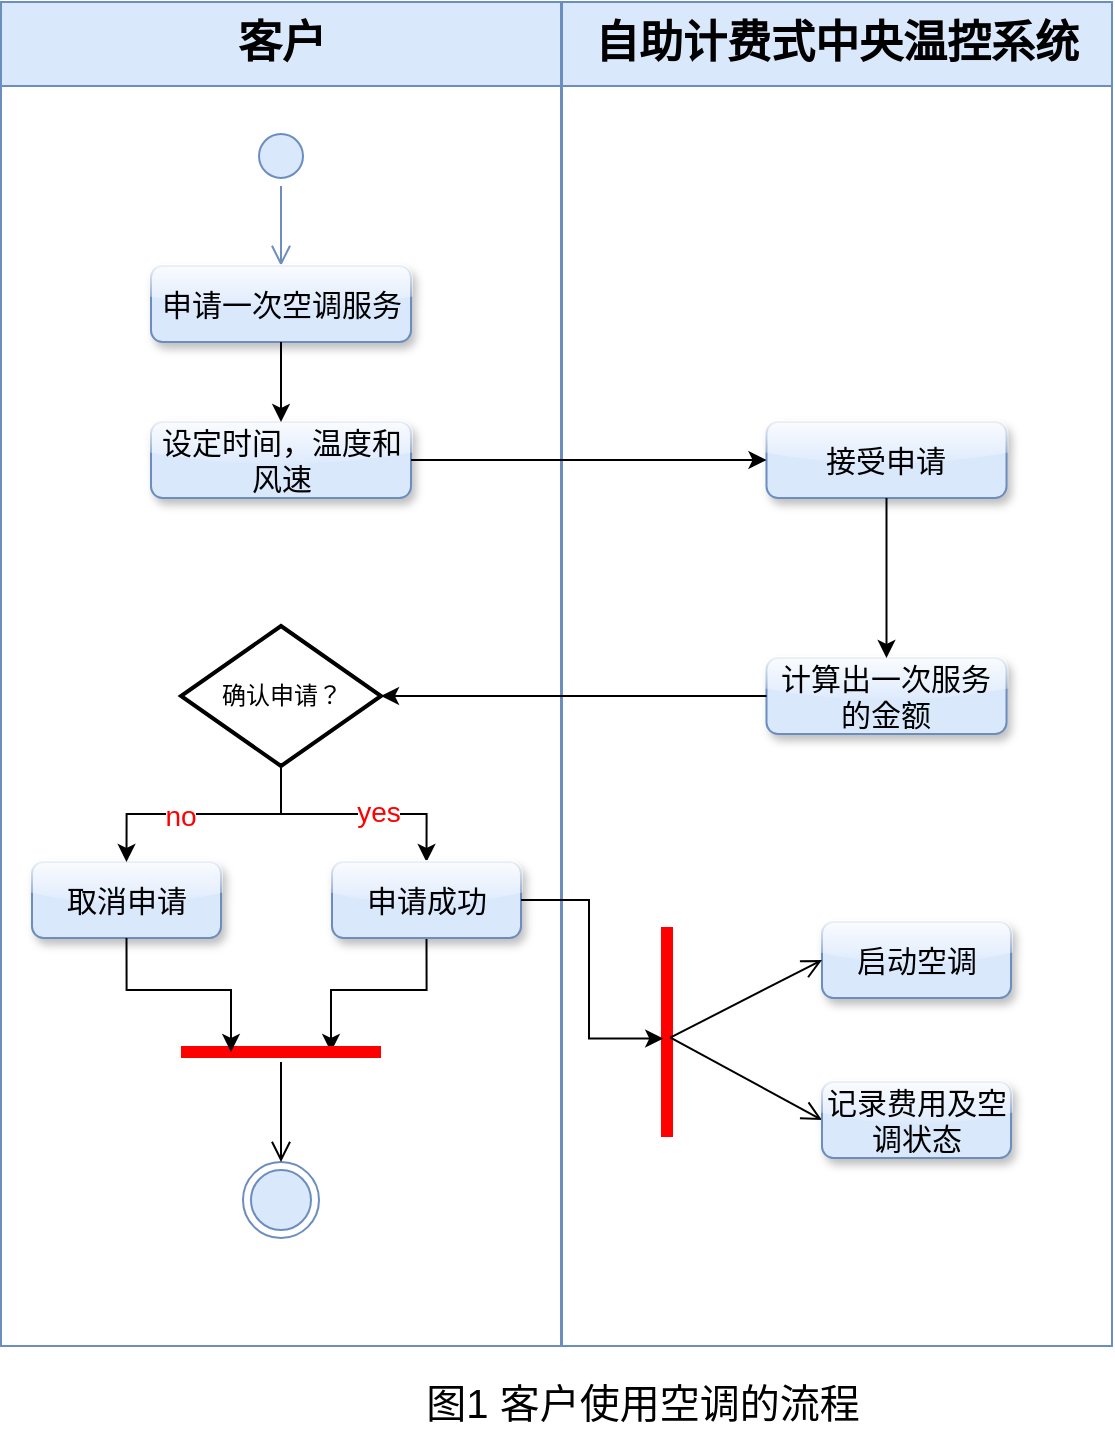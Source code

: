 <mxfile version="24.2.3" type="github">
  <diagram name="Page-1" id="e7e014a7-5840-1c2e-5031-d8a46d1fe8dd">
    <mxGraphModel dx="1437" dy="1019" grid="1" gridSize="10" guides="1" tooltips="1" connect="1" arrows="1" fold="1" page="1" pageScale="1" pageWidth="1169" pageHeight="826" background="none" math="0" shadow="0">
      <root>
        <mxCell id="0" />
        <mxCell id="1" parent="0" />
        <mxCell id="2" value="客户" style="swimlane;whiteSpace=wrap;startSize=42;spacing=2;fontSize=22;fillColor=#dae8fc;strokeColor=#6c8ebf;" parent="1" vertex="1">
          <mxGeometry x="164.5" y="40" width="280" height="672" as="geometry" />
        </mxCell>
        <mxCell id="DW6XkfHsGZ68w6ceXy3D-42" value="" style="ellipse;html=1;shape=startState;fillColor=#dae8fc;strokeColor=#6c8ebf;" parent="2" vertex="1">
          <mxGeometry x="125" y="62" width="30" height="30" as="geometry" />
        </mxCell>
        <mxCell id="DW6XkfHsGZ68w6ceXy3D-43" value="" style="edgeStyle=orthogonalEdgeStyle;html=1;verticalAlign=bottom;endArrow=open;endSize=8;strokeColor=#6c8ebf;rounded=0;fillColor=#dae8fc;entryX=0.5;entryY=0;entryDx=0;entryDy=0;" parent="2" source="DW6XkfHsGZ68w6ceXy3D-42" target="IsJDGe26gOj1cKziMrOG-3" edge="1">
          <mxGeometry relative="1" as="geometry">
            <mxPoint x="140" y="152" as="targetPoint" />
          </mxGeometry>
        </mxCell>
        <mxCell id="IsJDGe26gOj1cKziMrOG-3" value="&lt;span data-sider-select-id=&quot;e1f0142a-9934-4e5a-84b7-5a76668f5f69&quot; style=&quot;font-size: 15px;&quot;&gt;申请一次空调服务&lt;/span&gt;" style="whiteSpace=wrap;html=1;fillColor=#dae8fc;strokeColor=#6c8ebf;rounded=1;fillStyle=auto;gradientColor=none;shadow=1;glass=1;" parent="2" vertex="1">
          <mxGeometry x="75" y="132" width="130" height="38" as="geometry" />
        </mxCell>
        <mxCell id="IsJDGe26gOj1cKziMrOG-14" value="" style="ellipse;html=1;shape=endState;fillColor=#dae8fc;strokeColor=#6c8ebf;direction=south;" parent="2" vertex="1">
          <mxGeometry x="121" y="580" width="38" height="38" as="geometry" />
        </mxCell>
        <mxCell id="IsJDGe26gOj1cKziMrOG-12" value="" style="edgeStyle=orthogonalEdgeStyle;rounded=0;orthogonalLoop=1;jettySize=auto;html=1;entryX=0.75;entryY=0.5;entryDx=0;entryDy=0;exitX=0.5;exitY=1;exitDx=0;exitDy=0;entryPerimeter=0;" parent="2" source="XiOcHjxbWyyEXaU2jf-z-23" target="XiOcHjxbWyyEXaU2jf-z-33" edge="1">
          <mxGeometry relative="1" as="geometry">
            <mxPoint x="62.75" y="318" as="targetPoint" />
            <mxPoint x="62.75" y="500.0" as="sourcePoint" />
          </mxGeometry>
        </mxCell>
        <mxCell id="XiOcHjxbWyyEXaU2jf-z-13" value="&lt;span data-sider-select-id=&quot;11ebeca1-c221-4c82-be76-40be9f9929e0&quot; style=&quot;font-size: 15px;&quot;&gt;设定时间，温度和风速&lt;/span&gt;" style="whiteSpace=wrap;html=1;fillColor=#dae8fc;strokeColor=#6c8ebf;rounded=1;fillStyle=auto;gradientColor=none;shadow=1;glass=1;" vertex="1" parent="2">
          <mxGeometry x="75" y="210" width="130" height="38" as="geometry" />
        </mxCell>
        <mxCell id="XiOcHjxbWyyEXaU2jf-z-14" value="" style="edgeStyle=orthogonalEdgeStyle;rounded=0;orthogonalLoop=1;jettySize=auto;html=1;" edge="1" parent="2" source="IsJDGe26gOj1cKziMrOG-3" target="XiOcHjxbWyyEXaU2jf-z-13">
          <mxGeometry relative="1" as="geometry" />
        </mxCell>
        <mxCell id="XiOcHjxbWyyEXaU2jf-z-24" style="edgeStyle=orthogonalEdgeStyle;rounded=0;orthogonalLoop=1;jettySize=auto;html=1;entryX=0.5;entryY=0;entryDx=0;entryDy=0;" edge="1" parent="2" source="XiOcHjxbWyyEXaU2jf-z-22" target="XiOcHjxbWyyEXaU2jf-z-23">
          <mxGeometry relative="1" as="geometry" />
        </mxCell>
        <mxCell id="XiOcHjxbWyyEXaU2jf-z-25" value="&lt;font color=&quot;#ff0000&quot; data-sider-select-id=&quot;a9359f33-1200-421f-b06a-8b6a58f5228b&quot; style=&quot;font-size: 14px;&quot;&gt;yes&lt;/font&gt;" style="edgeLabel;html=1;align=center;verticalAlign=middle;resizable=0;points=[];" vertex="1" connectable="0" parent="XiOcHjxbWyyEXaU2jf-z-24">
          <mxGeometry x="0.197" y="1" relative="1" as="geometry">
            <mxPoint as="offset" />
          </mxGeometry>
        </mxCell>
        <mxCell id="XiOcHjxbWyyEXaU2jf-z-22" value="确认申请？" style="strokeWidth=2;html=1;shape=mxgraph.flowchart.decision;whiteSpace=wrap;" vertex="1" parent="2">
          <mxGeometry x="90" y="312" width="100" height="70" as="geometry" />
        </mxCell>
        <mxCell id="XiOcHjxbWyyEXaU2jf-z-23" value="&lt;span style=&quot;font-size: 15px;&quot;&gt;申请成功&lt;/span&gt;" style="whiteSpace=wrap;html=1;fillColor=#dae8fc;strokeColor=#6c8ebf;rounded=1;fillStyle=auto;gradientColor=none;shadow=1;glass=1;" vertex="1" parent="2">
          <mxGeometry x="165.5" y="430" width="94.5" height="38" as="geometry" />
        </mxCell>
        <mxCell id="XiOcHjxbWyyEXaU2jf-z-33" value="" style="shape=line;html=1;strokeWidth=6;strokeColor=#ff0000;" vertex="1" parent="2">
          <mxGeometry x="90" y="520" width="100" height="10" as="geometry" />
        </mxCell>
        <mxCell id="XiOcHjxbWyyEXaU2jf-z-34" value="" style="edgeStyle=orthogonalEdgeStyle;html=1;verticalAlign=bottom;endArrow=open;endSize=8;strokeColor=#000000;rounded=0;entryX=0;entryY=0.5;entryDx=0;entryDy=0;" edge="1" source="XiOcHjxbWyyEXaU2jf-z-33" parent="2" target="IsJDGe26gOj1cKziMrOG-14">
          <mxGeometry relative="1" as="geometry">
            <mxPoint x="139.5" y="600" as="targetPoint" />
          </mxGeometry>
        </mxCell>
        <mxCell id="XiOcHjxbWyyEXaU2jf-z-29" value="&lt;span style=&quot;font-size: 15px;&quot;&gt;取消申请&lt;/span&gt;" style="whiteSpace=wrap;html=1;fillColor=#dae8fc;strokeColor=#6c8ebf;rounded=1;fillStyle=auto;gradientColor=none;shadow=1;glass=1;" vertex="1" parent="2">
          <mxGeometry x="15.5" y="430" width="94.5" height="38" as="geometry" />
        </mxCell>
        <mxCell id="XiOcHjxbWyyEXaU2jf-z-27" style="edgeStyle=orthogonalEdgeStyle;rounded=0;orthogonalLoop=1;jettySize=auto;html=1;entryX=0.5;entryY=0;entryDx=0;entryDy=0;exitX=0.5;exitY=1;exitDx=0;exitDy=0;exitPerimeter=0;" edge="1" parent="2" target="XiOcHjxbWyyEXaU2jf-z-29" source="XiOcHjxbWyyEXaU2jf-z-22">
          <mxGeometry relative="1" as="geometry">
            <mxPoint x="270" y="382" as="sourcePoint" />
          </mxGeometry>
        </mxCell>
        <mxCell id="XiOcHjxbWyyEXaU2jf-z-28" value="&lt;font color=&quot;#ff0000&quot; data-sider-select-id=&quot;f7cfb0d2-b859-42f7-b633-39122177b205&quot; style=&quot;font-size: 14px;&quot;&gt;no&lt;/font&gt;" style="edgeLabel;html=1;align=center;verticalAlign=middle;resizable=0;points=[];" vertex="1" connectable="0" parent="XiOcHjxbWyyEXaU2jf-z-27">
          <mxGeometry x="0.197" y="1" relative="1" as="geometry">
            <mxPoint as="offset" />
          </mxGeometry>
        </mxCell>
        <mxCell id="XiOcHjxbWyyEXaU2jf-z-32" style="edgeStyle=orthogonalEdgeStyle;rounded=0;orthogonalLoop=1;jettySize=auto;html=1;exitX=0.5;exitY=1;exitDx=0;exitDy=0;entryX=0.25;entryY=0.5;entryDx=0;entryDy=0;entryPerimeter=0;" edge="1" parent="2" source="XiOcHjxbWyyEXaU2jf-z-29" target="XiOcHjxbWyyEXaU2jf-z-33">
          <mxGeometry relative="1" as="geometry">
            <mxPoint x="62.5" y="520" as="targetPoint" />
          </mxGeometry>
        </mxCell>
        <mxCell id="IsJDGe26gOj1cKziMrOG-16" value="自助计费式中央温控系统" style="swimlane;whiteSpace=wrap;startSize=42;spacing=2;fontSize=22;fillColor=#dae8fc;strokeColor=#6c8ebf;" parent="1" vertex="1">
          <mxGeometry x="445" y="40" width="275" height="672" as="geometry" />
        </mxCell>
        <mxCell id="XiOcHjxbWyyEXaU2jf-z-35" value="&lt;span style=&quot;font-size: 15px;&quot;&gt;启动空调&lt;/span&gt;" style="whiteSpace=wrap;html=1;fillColor=#dae8fc;strokeColor=#6c8ebf;rounded=1;fillStyle=auto;gradientColor=none;shadow=1;glass=1;" vertex="1" parent="IsJDGe26gOj1cKziMrOG-16">
          <mxGeometry x="130" y="460" width="94.5" height="38" as="geometry" />
        </mxCell>
        <mxCell id="XiOcHjxbWyyEXaU2jf-z-37" value="" style="shape=line;html=1;strokeWidth=6;strokeColor=#ff0000;rotation=-90;" vertex="1" parent="IsJDGe26gOj1cKziMrOG-16">
          <mxGeometry y="510" width="105" height="10" as="geometry" />
        </mxCell>
        <mxCell id="XiOcHjxbWyyEXaU2jf-z-38" value="" style="html=1;verticalAlign=bottom;endArrow=open;endSize=8;strokeColor=#000000;rounded=0;exitX=0.473;exitY=0.674;exitDx=0;exitDy=0;exitPerimeter=0;entryX=0;entryY=0.5;entryDx=0;entryDy=0;" edge="1" source="XiOcHjxbWyyEXaU2jf-z-37" parent="IsJDGe26gOj1cKziMrOG-16" target="XiOcHjxbWyyEXaU2jf-z-41">
          <mxGeometry relative="1" as="geometry">
            <mxPoint x="130" y="560" as="targetPoint" />
          </mxGeometry>
        </mxCell>
        <mxCell id="XiOcHjxbWyyEXaU2jf-z-40" value="" style="html=1;verticalAlign=bottom;endArrow=open;endSize=8;strokeColor=#000000;rounded=0;exitX=0.473;exitY=0.662;exitDx=0;exitDy=0;exitPerimeter=0;entryX=0;entryY=0.5;entryDx=0;entryDy=0;" edge="1" parent="IsJDGe26gOj1cKziMrOG-16" source="XiOcHjxbWyyEXaU2jf-z-37" target="XiOcHjxbWyyEXaU2jf-z-35">
          <mxGeometry relative="1" as="geometry">
            <mxPoint x="130" y="480" as="targetPoint" />
            <mxPoint x="90" y="520" as="sourcePoint" />
          </mxGeometry>
        </mxCell>
        <mxCell id="XiOcHjxbWyyEXaU2jf-z-41" value="&lt;span data-sider-select-id=&quot;122c42b0-cb29-4898-83d5-063ec2c5d720&quot; style=&quot;font-size: 15px;&quot;&gt;记录费用及空调状态&lt;/span&gt;" style="whiteSpace=wrap;html=1;fillColor=#dae8fc;strokeColor=#6c8ebf;rounded=1;fillStyle=auto;gradientColor=none;shadow=1;glass=1;" vertex="1" parent="IsJDGe26gOj1cKziMrOG-16">
          <mxGeometry x="130" y="540" width="94.5" height="38" as="geometry" />
        </mxCell>
        <mxCell id="IsJDGe26gOj1cKziMrOG-19" value="&lt;span data-sider-select-id=&quot;f508b447-29c1-4cca-8f7c-3e34ececb742&quot; style=&quot;font-size: 15px;&quot;&gt;接受申请&lt;/span&gt;" style="whiteSpace=wrap;html=1;fillColor=#dae8fc;strokeColor=#6c8ebf;rounded=1;fillStyle=auto;gradientColor=none;shadow=1;glass=1;" parent="IsJDGe26gOj1cKziMrOG-16" vertex="1">
          <mxGeometry x="102.25" y="210" width="120" height="38" as="geometry" />
        </mxCell>
        <mxCell id="XiOcHjxbWyyEXaU2jf-z-18" value="&lt;span data-sider-select-id=&quot;5e0403f3-1749-4373-a6c4-7e0c1b1b7313&quot; style=&quot;font-size: 15px;&quot;&gt;计算出一次服务的金额&lt;/span&gt;" style="whiteSpace=wrap;html=1;fillColor=#dae8fc;strokeColor=#6c8ebf;rounded=1;fillStyle=auto;gradientColor=none;shadow=1;glass=1;" vertex="1" parent="IsJDGe26gOj1cKziMrOG-16">
          <mxGeometry x="102.25" y="328" width="120" height="38" as="geometry" />
        </mxCell>
        <mxCell id="XiOcHjxbWyyEXaU2jf-z-19" value="" style="edgeStyle=orthogonalEdgeStyle;rounded=0;orthogonalLoop=1;jettySize=auto;html=1;" edge="1" parent="IsJDGe26gOj1cKziMrOG-16" source="IsJDGe26gOj1cKziMrOG-19" target="XiOcHjxbWyyEXaU2jf-z-18">
          <mxGeometry relative="1" as="geometry" />
        </mxCell>
        <mxCell id="XiOcHjxbWyyEXaU2jf-z-12" value="&lt;span data-sider-select-id=&quot;4434c485-1ba9-4f5c-aba7-c9ac47ed2155&quot;&gt;&lt;font data-sider-select-id=&quot;e3fa6572-9cb5-4911-9a2a-62e971331ffe&quot; style=&quot;font-size: 20px;&quot;&gt;图1 客户使用空调的流程&lt;/font&gt;&lt;/span&gt;" style="text;html=1;align=center;verticalAlign=middle;resizable=0;points=[];autosize=1;strokeColor=none;fillColor=none;" vertex="1" parent="1">
          <mxGeometry x="365" y="720" width="240" height="40" as="geometry" />
        </mxCell>
        <mxCell id="XiOcHjxbWyyEXaU2jf-z-15" style="edgeStyle=orthogonalEdgeStyle;rounded=1;orthogonalLoop=1;jettySize=auto;html=1;entryX=0;entryY=0.5;entryDx=0;entryDy=0;curved=0;" edge="1" parent="1" source="XiOcHjxbWyyEXaU2jf-z-13" target="IsJDGe26gOj1cKziMrOG-19">
          <mxGeometry relative="1" as="geometry" />
        </mxCell>
        <mxCell id="XiOcHjxbWyyEXaU2jf-z-21" value="" style="edgeStyle=orthogonalEdgeStyle;rounded=0;orthogonalLoop=1;jettySize=auto;html=1;entryX=1;entryY=0.5;entryDx=0;entryDy=0;entryPerimeter=0;" edge="1" parent="1" source="XiOcHjxbWyyEXaU2jf-z-18" target="XiOcHjxbWyyEXaU2jf-z-22">
          <mxGeometry relative="1" as="geometry">
            <mxPoint x="364.5" y="387.0" as="targetPoint" />
          </mxGeometry>
        </mxCell>
        <mxCell id="XiOcHjxbWyyEXaU2jf-z-36" value="" style="edgeStyle=orthogonalEdgeStyle;rounded=0;orthogonalLoop=1;jettySize=auto;html=1;entryX=0.469;entryY=0.311;entryDx=0;entryDy=0;entryPerimeter=0;" edge="1" parent="1" source="XiOcHjxbWyyEXaU2jf-z-23" target="XiOcHjxbWyyEXaU2jf-z-37">
          <mxGeometry relative="1" as="geometry" />
        </mxCell>
      </root>
    </mxGraphModel>
  </diagram>
</mxfile>
